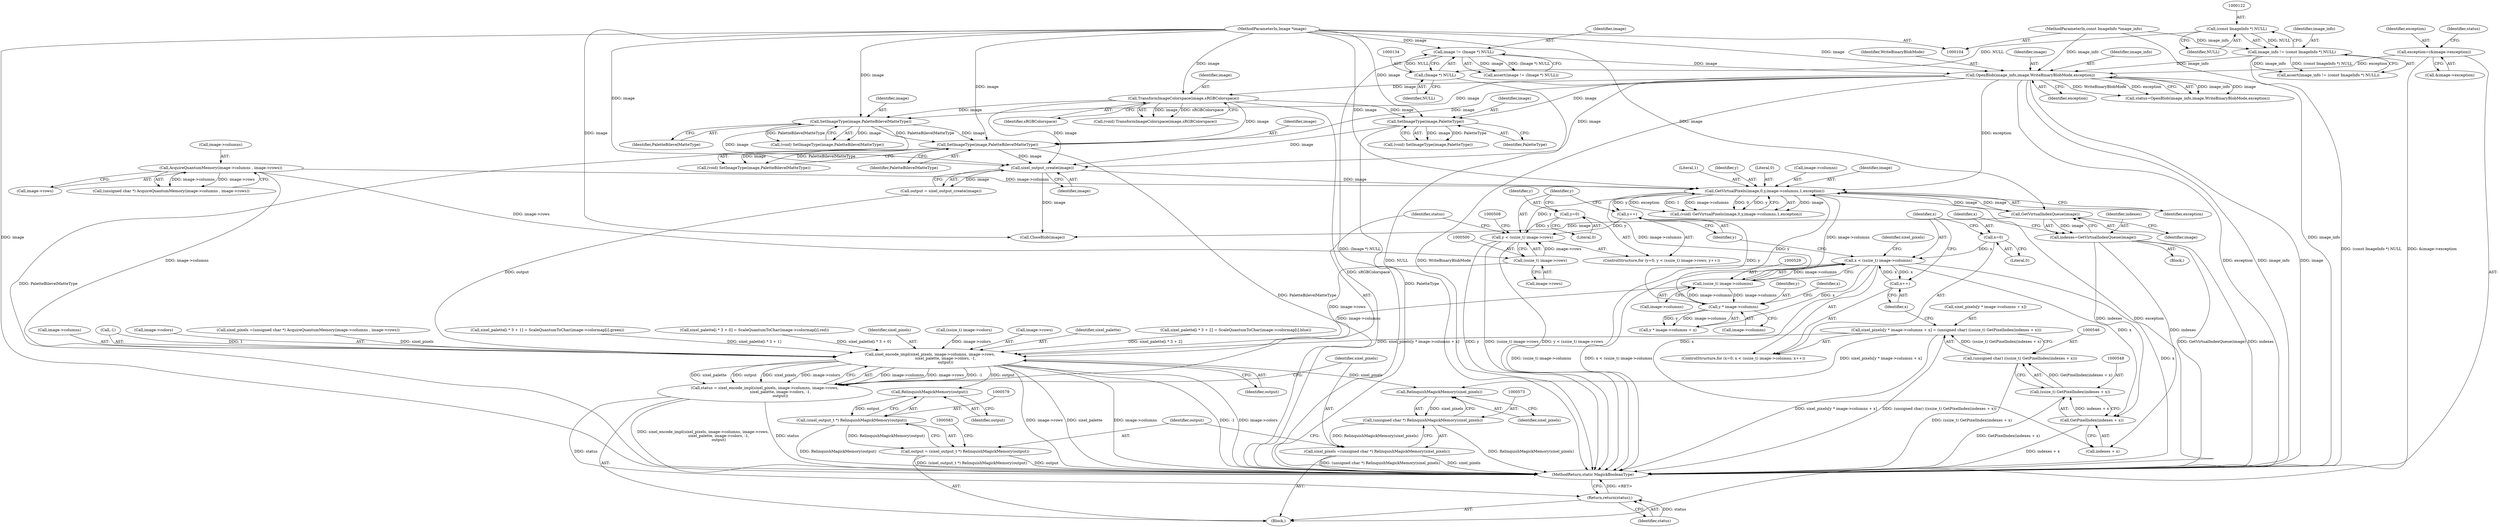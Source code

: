 digraph "0_ImageMagick_10b3823a7619ed22d42764733eb052c4159bc8c1_1@integer" {
"1000535" [label="(Call,sixel_pixels[y * image->columns + x] = (unsigned char) ((ssize_t) GetPixelIndex(indexes + x)))"];
"1000545" [label="(Call,(unsigned char) ((ssize_t) GetPixelIndex(indexes + x)))"];
"1000547" [label="(Call,(ssize_t) GetPixelIndex(indexes + x))"];
"1000549" [label="(Call,GetPixelIndex(indexes + x))"];
"1000518" [label="(Call,indexes=GetVirtualIndexQueue(image))"];
"1000520" [label="(Call,GetVirtualIndexQueue(image))"];
"1000509" [label="(Call,GetVirtualPixels(image,0,y,image->columns,1,exception))"];
"1000480" [label="(Call,sixel_output_create(image))"];
"1000185" [label="(Call,TransformImageColorspace(image,sRGBColorspace))"];
"1000165" [label="(Call,OpenBlob(image_info,image,WriteBinaryBlobMode,exception))"];
"1000119" [label="(Call,image_info != (const ImageInfo *) NULL)"];
"1000105" [label="(MethodParameterIn,const ImageInfo *image_info)"];
"1000121" [label="(Call,(const ImageInfo *) NULL)"];
"1000131" [label="(Call,image != (Image *) NULL)"];
"1000106" [label="(MethodParameterIn,Image *image)"];
"1000133" [label="(Call,(Image *) NULL)"];
"1000157" [label="(Call,exception=(&image->exception))"];
"1000234" [label="(Call,SetImageType(image,PaletteBilevelMatteType))"];
"1000213" [label="(Call,SetImageType(image,PaletteType))"];
"1000307" [label="(Call,SetImageType(image,PaletteBilevelMatteType))"];
"1000497" [label="(Call,y < (ssize_t) image->rows)"];
"1000494" [label="(Call,y=0)"];
"1000504" [label="(Call,y++)"];
"1000539" [label="(Call,y * image->columns)"];
"1000528" [label="(Call,(ssize_t) image->columns)"];
"1000499" [label="(Call,(ssize_t) image->rows)"];
"1000486" [label="(Call,AcquireQuantumMemory(image->columns , image->rows))"];
"1000526" [label="(Call,x < (ssize_t) image->columns)"];
"1000523" [label="(Call,x=0)"];
"1000533" [label="(Call,x++)"];
"1000555" [label="(Call,sixel_encode_impl(sixel_pixels, image->columns, image->rows,\n                          sixel_palette, image->colors, -1,\n                          output))"];
"1000553" [label="(Call,status = sixel_encode_impl(sixel_pixels, image->columns, image->rows,\n                          sixel_palette, image->colors, -1,\n                          output))"];
"1000586" [label="(Return,return(status);)"];
"1000574" [label="(Call,RelinquishMagickMemory(sixel_pixels))"];
"1000572" [label="(Call,(unsigned char *) RelinquishMagickMemory(sixel_pixels))"];
"1000570" [label="(Call,sixel_pixels =(unsigned char *) RelinquishMagickMemory(sixel_pixels))"];
"1000580" [label="(Call,RelinquishMagickMemory(output))"];
"1000578" [label="(Call,(sixel_output_t *) RelinquishMagickMemory(output))"];
"1000576" [label="(Call,output = (sixel_output_t *) RelinquishMagickMemory(output))"];
"1000309" [label="(Identifier,PaletteBilevelMatteType)"];
"1000576" [label="(Call,output = (sixel_output_t *) RelinquishMagickMemory(output))"];
"1000539" [label="(Call,y * image->columns)"];
"1000567" [label="(Call,-1)"];
"1000516" [label="(Literal,1)"];
"1000577" [label="(Identifier,output)"];
"1000486" [label="(Call,AcquireQuantumMemory(image->columns , image->rows))"];
"1000183" [label="(Call,(void) TransformImageColorspace(image,sRGBColorspace))"];
"1000186" [label="(Identifier,image)"];
"1000569" [label="(Identifier,output)"];
"1000234" [label="(Call,SetImageType(image,PaletteBilevelMatteType))"];
"1000422" [label="(Call,(ssize_t) image->colors)"];
"1000498" [label="(Identifier,y)"];
"1000163" [label="(Call,status=OpenBlob(image_info,image,WriteBinaryBlobMode,exception))"];
"1000166" [label="(Identifier,image_info)"];
"1000159" [label="(Call,&image->exception)"];
"1000512" [label="(Identifier,y)"];
"1000517" [label="(Identifier,exception)"];
"1000158" [label="(Identifier,exception)"];
"1000581" [label="(Identifier,output)"];
"1000574" [label="(Call,RelinquishMagickMemory(sixel_pixels))"];
"1000213" [label="(Call,SetImageType(image,PaletteType))"];
"1000120" [label="(Identifier,image_info)"];
"1000215" [label="(Identifier,PaletteType)"];
"1000571" [label="(Identifier,sixel_pixels)"];
"1000133" [label="(Call,(Image *) NULL)"];
"1000121" [label="(Call,(const ImageInfo *) NULL)"];
"1000499" [label="(Call,(ssize_t) image->rows)"];
"1000493" [label="(ControlStructure,for (y=0; y < (ssize_t) image->rows; y++))"];
"1000505" [label="(Identifier,y)"];
"1000130" [label="(Call,assert(image != (Image *) NULL))"];
"1000540" [label="(Identifier,y)"];
"1000554" [label="(Identifier,status)"];
"1000560" [label="(Call,image->rows)"];
"1000504" [label="(Call,y++)"];
"1000563" [label="(Identifier,sixel_palette)"];
"1000119" [label="(Call,image_info != (const ImageInfo *) NULL)"];
"1000462" [label="(Call,sixel_palette[i * 3 + 2] = ScaleQuantumToChar(image->colormap[i].blue))"];
"1000487" [label="(Call,image->columns)"];
"1000526" [label="(Call,x < (ssize_t) image->columns)"];
"1000164" [label="(Identifier,status)"];
"1000168" [label="(Identifier,WriteBinaryBlobMode)"];
"1000305" [label="(Call,(void) SetImageType(image,PaletteBilevelMatteType))"];
"1000525" [label="(Literal,0)"];
"1000506" [label="(Block,)"];
"1000528" [label="(Call,(ssize_t) image->columns)"];
"1000536" [label="(Call,sixel_pixels[y * image->columns + x])"];
"1000480" [label="(Call,sixel_output_create(image))"];
"1000537" [label="(Identifier,sixel_pixels)"];
"1000557" [label="(Call,image->columns)"];
"1000580" [label="(Call,RelinquishMagickMemory(output))"];
"1000535" [label="(Call,sixel_pixels[y * image->columns + x] = (unsigned char) ((ssize_t) GetPixelIndex(indexes + x)))"];
"1000527" [label="(Identifier,x)"];
"1000157" [label="(Call,exception=(&image->exception))"];
"1000533" [label="(Call,x++)"];
"1000211" [label="(Call,(void) SetImageType(image,PaletteType))"];
"1000518" [label="(Call,indexes=GetVirtualIndexQueue(image))"];
"1000584" [label="(Call,CloseBlob(image))"];
"1000107" [label="(Block,)"];
"1000484" [label="(Call,(unsigned char *) AcquireQuantumMemory(image->columns , image->rows))"];
"1000187" [label="(Identifier,sRGBColorspace)"];
"1000105" [label="(MethodParameterIn,const ImageInfo *image_info)"];
"1000123" [label="(Identifier,NULL)"];
"1000490" [label="(Call,image->rows)"];
"1000530" [label="(Call,image->columns)"];
"1000131" [label="(Call,image != (Image *) NULL)"];
"1000575" [label="(Identifier,sixel_pixels)"];
"1000185" [label="(Call,TransformImageColorspace(image,sRGBColorspace))"];
"1000165" [label="(Call,OpenBlob(image_info,image,WriteBinaryBlobMode,exception))"];
"1000555" [label="(Call,sixel_encode_impl(sixel_pixels, image->columns, image->rows,\n                          sixel_palette, image->colors, -1,\n                          output))"];
"1000588" [label="(MethodReturn,static MagickBooleanType)"];
"1000232" [label="(Call,(void) SetImageType(image,PaletteBilevelMatteType))"];
"1000524" [label="(Identifier,x)"];
"1000564" [label="(Call,image->colors)"];
"1000235" [label="(Identifier,image)"];
"1000570" [label="(Call,sixel_pixels =(unsigned char *) RelinquishMagickMemory(sixel_pixels))"];
"1000236" [label="(Identifier,PaletteBilevelMatteType)"];
"1000549" [label="(Call,GetPixelIndex(indexes + x))"];
"1000572" [label="(Call,(unsigned char *) RelinquishMagickMemory(sixel_pixels))"];
"1000497" [label="(Call,y < (ssize_t) image->rows)"];
"1000509" [label="(Call,GetVirtualPixels(image,0,y,image->columns,1,exception))"];
"1000522" [label="(ControlStructure,for (x=0; x < (ssize_t) image->columns; x++))"];
"1000507" [label="(Call,(void) GetVirtualPixels(image,0,y,image->columns,1,exception))"];
"1000167" [label="(Identifier,image)"];
"1000214" [label="(Identifier,image)"];
"1000520" [label="(Call,GetVirtualIndexQueue(image))"];
"1000511" [label="(Literal,0)"];
"1000481" [label="(Identifier,image)"];
"1000308" [label="(Identifier,image)"];
"1000519" [label="(Identifier,indexes)"];
"1000544" [label="(Identifier,x)"];
"1000106" [label="(MethodParameterIn,Image *image)"];
"1000496" [label="(Literal,0)"];
"1000538" [label="(Call,y * image->columns + x)"];
"1000482" [label="(Call,sixel_pixels =(unsigned char *) AcquireQuantumMemory(image->columns , image->rows))"];
"1000523" [label="(Call,x=0)"];
"1000118" [label="(Call,assert(image_info != (const ImageInfo *) NULL))"];
"1000513" [label="(Call,image->columns)"];
"1000534" [label="(Identifier,x)"];
"1000446" [label="(Call,sixel_palette[i * 3 + 1] = ScaleQuantumToChar(image->colormap[i].green))"];
"1000495" [label="(Identifier,y)"];
"1000547" [label="(Call,(ssize_t) GetPixelIndex(indexes + x))"];
"1000586" [label="(Return,return(status);)"];
"1000510" [label="(Identifier,image)"];
"1000550" [label="(Call,indexes + x)"];
"1000553" [label="(Call,status = sixel_encode_impl(sixel_pixels, image->columns, image->rows,\n                          sixel_palette, image->colors, -1,\n                          output))"];
"1000494" [label="(Call,y=0)"];
"1000587" [label="(Identifier,status)"];
"1000132" [label="(Identifier,image)"];
"1000478" [label="(Call,output = sixel_output_create(image))"];
"1000135" [label="(Identifier,NULL)"];
"1000521" [label="(Identifier,image)"];
"1000307" [label="(Call,SetImageType(image,PaletteBilevelMatteType))"];
"1000169" [label="(Identifier,exception)"];
"1000501" [label="(Call,image->rows)"];
"1000430" [label="(Call,sixel_palette[i * 3 + 0] = ScaleQuantumToChar(image->colormap[i].red))"];
"1000545" [label="(Call,(unsigned char) ((ssize_t) GetPixelIndex(indexes + x)))"];
"1000578" [label="(Call,(sixel_output_t *) RelinquishMagickMemory(output))"];
"1000541" [label="(Call,image->columns)"];
"1000556" [label="(Identifier,sixel_pixels)"];
"1000535" -> "1000522"  [label="AST: "];
"1000535" -> "1000545"  [label="CFG: "];
"1000536" -> "1000535"  [label="AST: "];
"1000545" -> "1000535"  [label="AST: "];
"1000534" -> "1000535"  [label="CFG: "];
"1000535" -> "1000588"  [label="DDG: sixel_pixels[y * image->columns + x]"];
"1000535" -> "1000588"  [label="DDG: (unsigned char) ((ssize_t) GetPixelIndex(indexes + x))"];
"1000545" -> "1000535"  [label="DDG: (ssize_t) GetPixelIndex(indexes + x)"];
"1000535" -> "1000555"  [label="DDG: sixel_pixels[y * image->columns + x]"];
"1000535" -> "1000574"  [label="DDG: sixel_pixels[y * image->columns + x]"];
"1000545" -> "1000547"  [label="CFG: "];
"1000546" -> "1000545"  [label="AST: "];
"1000547" -> "1000545"  [label="AST: "];
"1000545" -> "1000588"  [label="DDG: (ssize_t) GetPixelIndex(indexes + x)"];
"1000547" -> "1000545"  [label="DDG: GetPixelIndex(indexes + x)"];
"1000547" -> "1000549"  [label="CFG: "];
"1000548" -> "1000547"  [label="AST: "];
"1000549" -> "1000547"  [label="AST: "];
"1000547" -> "1000588"  [label="DDG: GetPixelIndex(indexes + x)"];
"1000549" -> "1000547"  [label="DDG: indexes + x"];
"1000549" -> "1000550"  [label="CFG: "];
"1000550" -> "1000549"  [label="AST: "];
"1000549" -> "1000588"  [label="DDG: indexes + x"];
"1000518" -> "1000549"  [label="DDG: indexes"];
"1000526" -> "1000549"  [label="DDG: x"];
"1000518" -> "1000506"  [label="AST: "];
"1000518" -> "1000520"  [label="CFG: "];
"1000519" -> "1000518"  [label="AST: "];
"1000520" -> "1000518"  [label="AST: "];
"1000524" -> "1000518"  [label="CFG: "];
"1000518" -> "1000588"  [label="DDG: GetVirtualIndexQueue(image)"];
"1000518" -> "1000588"  [label="DDG: indexes"];
"1000520" -> "1000518"  [label="DDG: image"];
"1000518" -> "1000550"  [label="DDG: indexes"];
"1000520" -> "1000521"  [label="CFG: "];
"1000521" -> "1000520"  [label="AST: "];
"1000520" -> "1000509"  [label="DDG: image"];
"1000509" -> "1000520"  [label="DDG: image"];
"1000106" -> "1000520"  [label="DDG: image"];
"1000520" -> "1000584"  [label="DDG: image"];
"1000509" -> "1000507"  [label="AST: "];
"1000509" -> "1000517"  [label="CFG: "];
"1000510" -> "1000509"  [label="AST: "];
"1000511" -> "1000509"  [label="AST: "];
"1000512" -> "1000509"  [label="AST: "];
"1000513" -> "1000509"  [label="AST: "];
"1000516" -> "1000509"  [label="AST: "];
"1000517" -> "1000509"  [label="AST: "];
"1000507" -> "1000509"  [label="CFG: "];
"1000509" -> "1000588"  [label="DDG: exception"];
"1000509" -> "1000504"  [label="DDG: y"];
"1000509" -> "1000507"  [label="DDG: image"];
"1000509" -> "1000507"  [label="DDG: exception"];
"1000509" -> "1000507"  [label="DDG: 1"];
"1000509" -> "1000507"  [label="DDG: image->columns"];
"1000509" -> "1000507"  [label="DDG: 0"];
"1000509" -> "1000507"  [label="DDG: y"];
"1000480" -> "1000509"  [label="DDG: image"];
"1000106" -> "1000509"  [label="DDG: image"];
"1000497" -> "1000509"  [label="DDG: y"];
"1000528" -> "1000509"  [label="DDG: image->columns"];
"1000486" -> "1000509"  [label="DDG: image->columns"];
"1000165" -> "1000509"  [label="DDG: exception"];
"1000509" -> "1000528"  [label="DDG: image->columns"];
"1000509" -> "1000539"  [label="DDG: y"];
"1000480" -> "1000478"  [label="AST: "];
"1000480" -> "1000481"  [label="CFG: "];
"1000481" -> "1000480"  [label="AST: "];
"1000478" -> "1000480"  [label="CFG: "];
"1000480" -> "1000478"  [label="DDG: image"];
"1000185" -> "1000480"  [label="DDG: image"];
"1000234" -> "1000480"  [label="DDG: image"];
"1000213" -> "1000480"  [label="DDG: image"];
"1000165" -> "1000480"  [label="DDG: image"];
"1000307" -> "1000480"  [label="DDG: image"];
"1000106" -> "1000480"  [label="DDG: image"];
"1000480" -> "1000584"  [label="DDG: image"];
"1000185" -> "1000183"  [label="AST: "];
"1000185" -> "1000187"  [label="CFG: "];
"1000186" -> "1000185"  [label="AST: "];
"1000187" -> "1000185"  [label="AST: "];
"1000183" -> "1000185"  [label="CFG: "];
"1000185" -> "1000588"  [label="DDG: sRGBColorspace"];
"1000185" -> "1000183"  [label="DDG: image"];
"1000185" -> "1000183"  [label="DDG: sRGBColorspace"];
"1000165" -> "1000185"  [label="DDG: image"];
"1000106" -> "1000185"  [label="DDG: image"];
"1000185" -> "1000213"  [label="DDG: image"];
"1000185" -> "1000234"  [label="DDG: image"];
"1000185" -> "1000307"  [label="DDG: image"];
"1000165" -> "1000163"  [label="AST: "];
"1000165" -> "1000169"  [label="CFG: "];
"1000166" -> "1000165"  [label="AST: "];
"1000167" -> "1000165"  [label="AST: "];
"1000168" -> "1000165"  [label="AST: "];
"1000169" -> "1000165"  [label="AST: "];
"1000163" -> "1000165"  [label="CFG: "];
"1000165" -> "1000588"  [label="DDG: WriteBinaryBlobMode"];
"1000165" -> "1000588"  [label="DDG: exception"];
"1000165" -> "1000588"  [label="DDG: image_info"];
"1000165" -> "1000588"  [label="DDG: image"];
"1000165" -> "1000163"  [label="DDG: image_info"];
"1000165" -> "1000163"  [label="DDG: image"];
"1000165" -> "1000163"  [label="DDG: WriteBinaryBlobMode"];
"1000165" -> "1000163"  [label="DDG: exception"];
"1000119" -> "1000165"  [label="DDG: image_info"];
"1000105" -> "1000165"  [label="DDG: image_info"];
"1000131" -> "1000165"  [label="DDG: image"];
"1000106" -> "1000165"  [label="DDG: image"];
"1000157" -> "1000165"  [label="DDG: exception"];
"1000165" -> "1000213"  [label="DDG: image"];
"1000165" -> "1000234"  [label="DDG: image"];
"1000165" -> "1000307"  [label="DDG: image"];
"1000119" -> "1000118"  [label="AST: "];
"1000119" -> "1000121"  [label="CFG: "];
"1000120" -> "1000119"  [label="AST: "];
"1000121" -> "1000119"  [label="AST: "];
"1000118" -> "1000119"  [label="CFG: "];
"1000119" -> "1000588"  [label="DDG: (const ImageInfo *) NULL"];
"1000119" -> "1000118"  [label="DDG: image_info"];
"1000119" -> "1000118"  [label="DDG: (const ImageInfo *) NULL"];
"1000105" -> "1000119"  [label="DDG: image_info"];
"1000121" -> "1000119"  [label="DDG: NULL"];
"1000105" -> "1000104"  [label="AST: "];
"1000105" -> "1000588"  [label="DDG: image_info"];
"1000121" -> "1000123"  [label="CFG: "];
"1000122" -> "1000121"  [label="AST: "];
"1000123" -> "1000121"  [label="AST: "];
"1000121" -> "1000133"  [label="DDG: NULL"];
"1000131" -> "1000130"  [label="AST: "];
"1000131" -> "1000133"  [label="CFG: "];
"1000132" -> "1000131"  [label="AST: "];
"1000133" -> "1000131"  [label="AST: "];
"1000130" -> "1000131"  [label="CFG: "];
"1000131" -> "1000588"  [label="DDG: (Image *) NULL"];
"1000131" -> "1000130"  [label="DDG: image"];
"1000131" -> "1000130"  [label="DDG: (Image *) NULL"];
"1000106" -> "1000131"  [label="DDG: image"];
"1000133" -> "1000131"  [label="DDG: NULL"];
"1000106" -> "1000104"  [label="AST: "];
"1000106" -> "1000588"  [label="DDG: image"];
"1000106" -> "1000213"  [label="DDG: image"];
"1000106" -> "1000234"  [label="DDG: image"];
"1000106" -> "1000307"  [label="DDG: image"];
"1000106" -> "1000584"  [label="DDG: image"];
"1000133" -> "1000135"  [label="CFG: "];
"1000134" -> "1000133"  [label="AST: "];
"1000135" -> "1000133"  [label="AST: "];
"1000133" -> "1000588"  [label="DDG: NULL"];
"1000157" -> "1000107"  [label="AST: "];
"1000157" -> "1000159"  [label="CFG: "];
"1000158" -> "1000157"  [label="AST: "];
"1000159" -> "1000157"  [label="AST: "];
"1000164" -> "1000157"  [label="CFG: "];
"1000157" -> "1000588"  [label="DDG: &image->exception"];
"1000234" -> "1000232"  [label="AST: "];
"1000234" -> "1000236"  [label="CFG: "];
"1000235" -> "1000234"  [label="AST: "];
"1000236" -> "1000234"  [label="AST: "];
"1000232" -> "1000234"  [label="CFG: "];
"1000234" -> "1000588"  [label="DDG: PaletteBilevelMatteType"];
"1000234" -> "1000232"  [label="DDG: image"];
"1000234" -> "1000232"  [label="DDG: PaletteBilevelMatteType"];
"1000234" -> "1000307"  [label="DDG: image"];
"1000234" -> "1000307"  [label="DDG: PaletteBilevelMatteType"];
"1000213" -> "1000211"  [label="AST: "];
"1000213" -> "1000215"  [label="CFG: "];
"1000214" -> "1000213"  [label="AST: "];
"1000215" -> "1000213"  [label="AST: "];
"1000211" -> "1000213"  [label="CFG: "];
"1000213" -> "1000588"  [label="DDG: PaletteType"];
"1000213" -> "1000211"  [label="DDG: image"];
"1000213" -> "1000211"  [label="DDG: PaletteType"];
"1000307" -> "1000305"  [label="AST: "];
"1000307" -> "1000309"  [label="CFG: "];
"1000308" -> "1000307"  [label="AST: "];
"1000309" -> "1000307"  [label="AST: "];
"1000305" -> "1000307"  [label="CFG: "];
"1000307" -> "1000588"  [label="DDG: PaletteBilevelMatteType"];
"1000307" -> "1000305"  [label="DDG: image"];
"1000307" -> "1000305"  [label="DDG: PaletteBilevelMatteType"];
"1000497" -> "1000493"  [label="AST: "];
"1000497" -> "1000499"  [label="CFG: "];
"1000498" -> "1000497"  [label="AST: "];
"1000499" -> "1000497"  [label="AST: "];
"1000508" -> "1000497"  [label="CFG: "];
"1000554" -> "1000497"  [label="CFG: "];
"1000497" -> "1000588"  [label="DDG: y"];
"1000497" -> "1000588"  [label="DDG: y < (ssize_t) image->rows"];
"1000497" -> "1000588"  [label="DDG: (ssize_t) image->rows"];
"1000494" -> "1000497"  [label="DDG: y"];
"1000504" -> "1000497"  [label="DDG: y"];
"1000499" -> "1000497"  [label="DDG: image->rows"];
"1000494" -> "1000493"  [label="AST: "];
"1000494" -> "1000496"  [label="CFG: "];
"1000495" -> "1000494"  [label="AST: "];
"1000496" -> "1000494"  [label="AST: "];
"1000498" -> "1000494"  [label="CFG: "];
"1000504" -> "1000493"  [label="AST: "];
"1000504" -> "1000505"  [label="CFG: "];
"1000505" -> "1000504"  [label="AST: "];
"1000498" -> "1000504"  [label="CFG: "];
"1000539" -> "1000504"  [label="DDG: y"];
"1000539" -> "1000538"  [label="AST: "];
"1000539" -> "1000541"  [label="CFG: "];
"1000540" -> "1000539"  [label="AST: "];
"1000541" -> "1000539"  [label="AST: "];
"1000544" -> "1000539"  [label="CFG: "];
"1000539" -> "1000528"  [label="DDG: image->columns"];
"1000539" -> "1000538"  [label="DDG: y"];
"1000539" -> "1000538"  [label="DDG: image->columns"];
"1000528" -> "1000539"  [label="DDG: image->columns"];
"1000528" -> "1000526"  [label="AST: "];
"1000528" -> "1000530"  [label="CFG: "];
"1000529" -> "1000528"  [label="AST: "];
"1000530" -> "1000528"  [label="AST: "];
"1000526" -> "1000528"  [label="CFG: "];
"1000528" -> "1000526"  [label="DDG: image->columns"];
"1000528" -> "1000555"  [label="DDG: image->columns"];
"1000499" -> "1000501"  [label="CFG: "];
"1000500" -> "1000499"  [label="AST: "];
"1000501" -> "1000499"  [label="AST: "];
"1000486" -> "1000499"  [label="DDG: image->rows"];
"1000499" -> "1000555"  [label="DDG: image->rows"];
"1000486" -> "1000484"  [label="AST: "];
"1000486" -> "1000490"  [label="CFG: "];
"1000487" -> "1000486"  [label="AST: "];
"1000490" -> "1000486"  [label="AST: "];
"1000484" -> "1000486"  [label="CFG: "];
"1000486" -> "1000484"  [label="DDG: image->columns"];
"1000486" -> "1000484"  [label="DDG: image->rows"];
"1000486" -> "1000555"  [label="DDG: image->columns"];
"1000526" -> "1000522"  [label="AST: "];
"1000527" -> "1000526"  [label="AST: "];
"1000537" -> "1000526"  [label="CFG: "];
"1000505" -> "1000526"  [label="CFG: "];
"1000526" -> "1000588"  [label="DDG: (ssize_t) image->columns"];
"1000526" -> "1000588"  [label="DDG: x < (ssize_t) image->columns"];
"1000526" -> "1000588"  [label="DDG: x"];
"1000523" -> "1000526"  [label="DDG: x"];
"1000533" -> "1000526"  [label="DDG: x"];
"1000526" -> "1000533"  [label="DDG: x"];
"1000526" -> "1000538"  [label="DDG: x"];
"1000526" -> "1000550"  [label="DDG: x"];
"1000523" -> "1000522"  [label="AST: "];
"1000523" -> "1000525"  [label="CFG: "];
"1000524" -> "1000523"  [label="AST: "];
"1000525" -> "1000523"  [label="AST: "];
"1000527" -> "1000523"  [label="CFG: "];
"1000533" -> "1000522"  [label="AST: "];
"1000533" -> "1000534"  [label="CFG: "];
"1000534" -> "1000533"  [label="AST: "];
"1000527" -> "1000533"  [label="CFG: "];
"1000555" -> "1000553"  [label="AST: "];
"1000555" -> "1000569"  [label="CFG: "];
"1000556" -> "1000555"  [label="AST: "];
"1000557" -> "1000555"  [label="AST: "];
"1000560" -> "1000555"  [label="AST: "];
"1000563" -> "1000555"  [label="AST: "];
"1000564" -> "1000555"  [label="AST: "];
"1000567" -> "1000555"  [label="AST: "];
"1000569" -> "1000555"  [label="AST: "];
"1000553" -> "1000555"  [label="CFG: "];
"1000555" -> "1000588"  [label="DDG: image->rows"];
"1000555" -> "1000588"  [label="DDG: sixel_palette"];
"1000555" -> "1000588"  [label="DDG: image->columns"];
"1000555" -> "1000588"  [label="DDG: -1"];
"1000555" -> "1000588"  [label="DDG: image->colors"];
"1000555" -> "1000553"  [label="DDG: image->columns"];
"1000555" -> "1000553"  [label="DDG: image->rows"];
"1000555" -> "1000553"  [label="DDG: -1"];
"1000555" -> "1000553"  [label="DDG: sixel_palette"];
"1000555" -> "1000553"  [label="DDG: output"];
"1000555" -> "1000553"  [label="DDG: sixel_pixels"];
"1000555" -> "1000553"  [label="DDG: image->colors"];
"1000482" -> "1000555"  [label="DDG: sixel_pixels"];
"1000462" -> "1000555"  [label="DDG: sixel_palette[i * 3 + 2]"];
"1000446" -> "1000555"  [label="DDG: sixel_palette[i * 3 + 1]"];
"1000430" -> "1000555"  [label="DDG: sixel_palette[i * 3 + 0]"];
"1000422" -> "1000555"  [label="DDG: image->colors"];
"1000567" -> "1000555"  [label="DDG: 1"];
"1000478" -> "1000555"  [label="DDG: output"];
"1000555" -> "1000574"  [label="DDG: sixel_pixels"];
"1000555" -> "1000580"  [label="DDG: output"];
"1000553" -> "1000107"  [label="AST: "];
"1000554" -> "1000553"  [label="AST: "];
"1000571" -> "1000553"  [label="CFG: "];
"1000553" -> "1000588"  [label="DDG: status"];
"1000553" -> "1000588"  [label="DDG: sixel_encode_impl(sixel_pixels, image->columns, image->rows,\n                          sixel_palette, image->colors, -1,\n                          output)"];
"1000553" -> "1000586"  [label="DDG: status"];
"1000586" -> "1000107"  [label="AST: "];
"1000586" -> "1000587"  [label="CFG: "];
"1000587" -> "1000586"  [label="AST: "];
"1000588" -> "1000586"  [label="CFG: "];
"1000586" -> "1000588"  [label="DDG: <RET>"];
"1000587" -> "1000586"  [label="DDG: status"];
"1000574" -> "1000572"  [label="AST: "];
"1000574" -> "1000575"  [label="CFG: "];
"1000575" -> "1000574"  [label="AST: "];
"1000572" -> "1000574"  [label="CFG: "];
"1000574" -> "1000572"  [label="DDG: sixel_pixels"];
"1000572" -> "1000570"  [label="AST: "];
"1000573" -> "1000572"  [label="AST: "];
"1000570" -> "1000572"  [label="CFG: "];
"1000572" -> "1000588"  [label="DDG: RelinquishMagickMemory(sixel_pixels)"];
"1000572" -> "1000570"  [label="DDG: RelinquishMagickMemory(sixel_pixels)"];
"1000570" -> "1000107"  [label="AST: "];
"1000571" -> "1000570"  [label="AST: "];
"1000577" -> "1000570"  [label="CFG: "];
"1000570" -> "1000588"  [label="DDG: sixel_pixels"];
"1000570" -> "1000588"  [label="DDG: (unsigned char *) RelinquishMagickMemory(sixel_pixels)"];
"1000580" -> "1000578"  [label="AST: "];
"1000580" -> "1000581"  [label="CFG: "];
"1000581" -> "1000580"  [label="AST: "];
"1000578" -> "1000580"  [label="CFG: "];
"1000580" -> "1000578"  [label="DDG: output"];
"1000578" -> "1000576"  [label="AST: "];
"1000579" -> "1000578"  [label="AST: "];
"1000576" -> "1000578"  [label="CFG: "];
"1000578" -> "1000588"  [label="DDG: RelinquishMagickMemory(output)"];
"1000578" -> "1000576"  [label="DDG: RelinquishMagickMemory(output)"];
"1000576" -> "1000107"  [label="AST: "];
"1000577" -> "1000576"  [label="AST: "];
"1000583" -> "1000576"  [label="CFG: "];
"1000576" -> "1000588"  [label="DDG: output"];
"1000576" -> "1000588"  [label="DDG: (sixel_output_t *) RelinquishMagickMemory(output)"];
}
